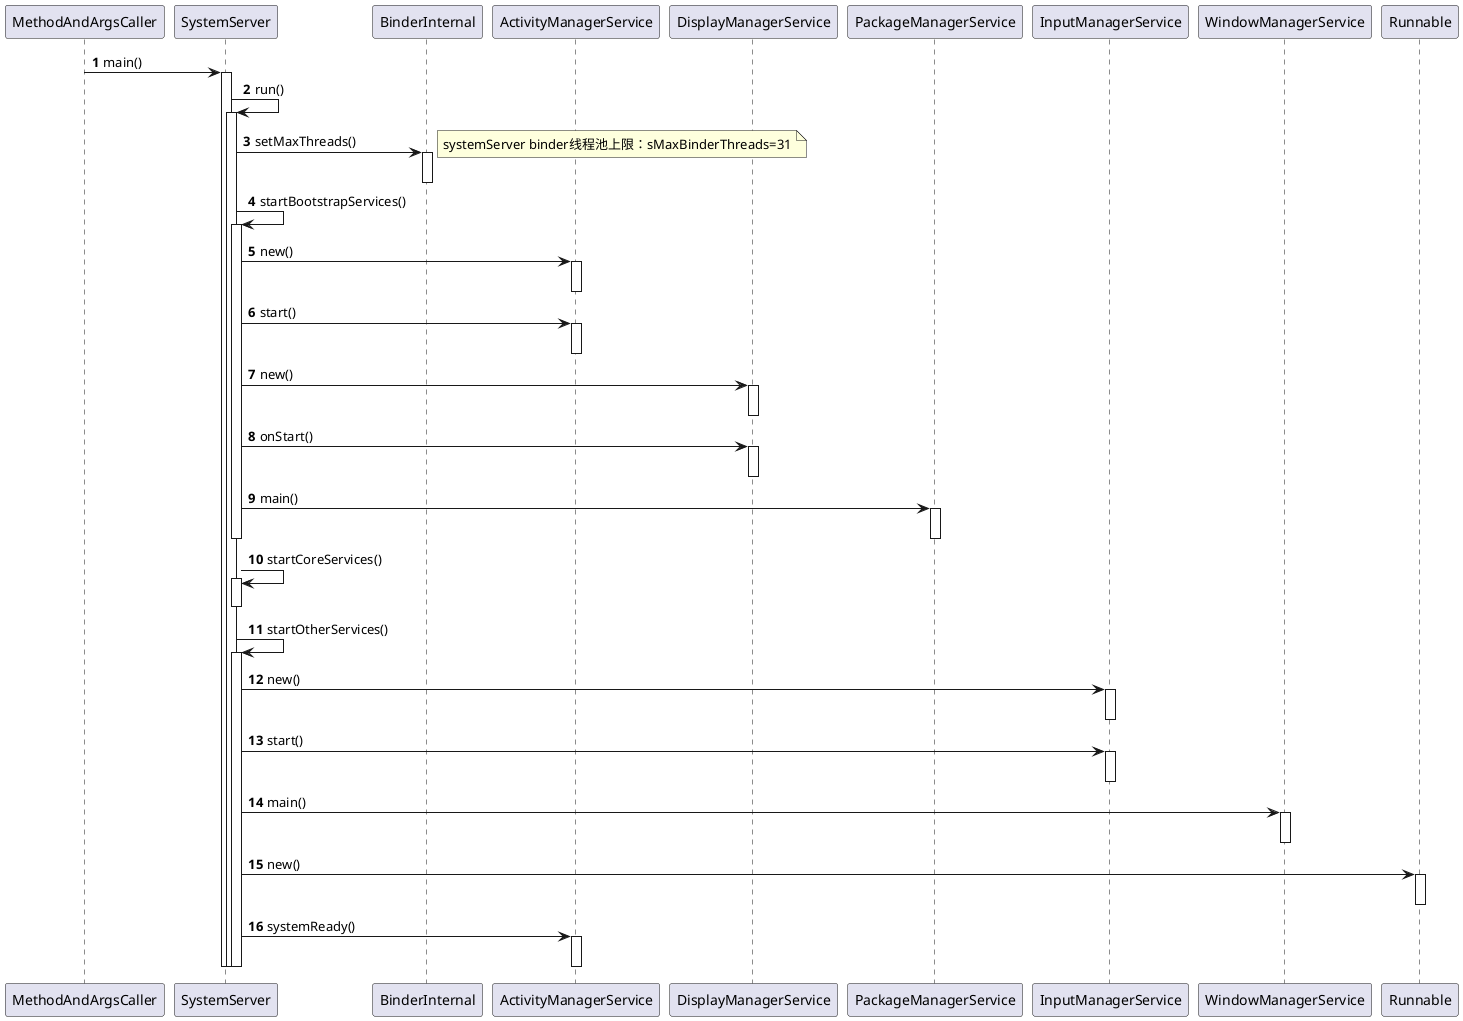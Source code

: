 @startuml
'https://plantuml.com/sequence-diagram

autonumber

MethodAndArgsCaller -> SystemServer: main()
activate SystemServer
SystemServer -> SystemServer: run()
activate SystemServer
SystemServer -> BinderInternal: setMaxThreads()
activate BinderInternal
deactivate BinderInternal
note right:systemServer binder线程池上限：sMaxBinderThreads=31
SystemServer -> SystemServer: startBootstrapServices()
activate SystemServer
SystemServer -> ActivityManagerService: new()
activate ActivityManagerService
deactivate ActivityManagerService
SystemServer -> ActivityManagerService: start()
activate ActivityManagerService
deactivate ActivityManagerService
SystemServer -> DisplayManagerService: new()
activate DisplayManagerService
deactivate DisplayManagerService
SystemServer -> DisplayManagerService: onStart()
activate DisplayManagerService
deactivate DisplayManagerService
SystemServer -> PackageManagerService: main()
activate PackageManagerService
deactivate PackageManagerService
deactivate SystemServer
SystemServer -> SystemServer: startCoreServices()
activate SystemServer
deactivate SystemServer
SystemServer -> SystemServer: startOtherServices()
activate SystemServer
SystemServer -> InputManagerService: new()
activate InputManagerService
deactivate InputManagerService
SystemServer -> InputManagerService: start()
activate InputManagerService
deactivate InputManagerService
SystemServer -> WindowManagerService: main()
activate WindowManagerService
deactivate WindowManagerService
SystemServer -> Runnable: new()
activate Runnable
deactivate Runnable
SystemServer -> ActivityManagerService: systemReady()
activate ActivityManagerService
deactivate ActivityManagerService
deactivate SystemServer
deactivate SystemServer
deactivate SystemServer

@enduml


